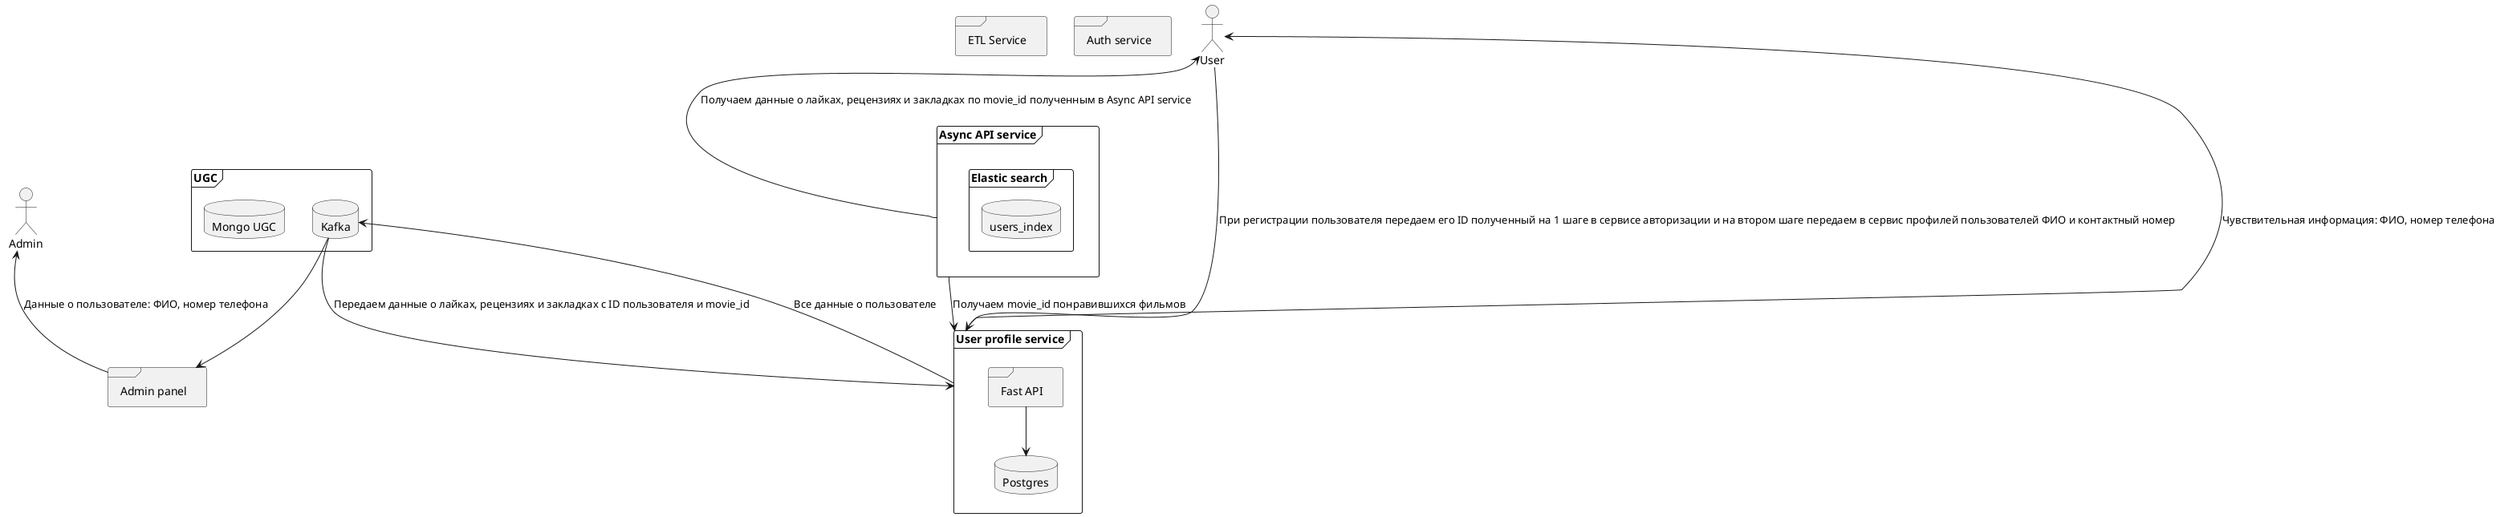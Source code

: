 @startuml
frame "UGC" as ugc_service {
    database "Kafka" as kafka
    database "Mongo UGC" as mongo_ugc
}
frame "Auth service" as auth_service
frame "Async API service" as async_api_service  {
    frame "Elastic search" as es
}

frame "User profile service" as user_profile_service {
    frame "Fast API" as user_profile_api
    database "Postgres" as user_profile_db
}

frame "ETL Service" as etl_service {
    frame "Elastic search" as es {
        database "users_index"
    }
    database "Mongo UGC" as mongo_ugc
}

frame "ETL Service" as etl_service {
    frame "Elastic search" as es {
        database "users_index"
    }
}

frame "Admin panel" as admin_panel

actor "User" as User
actor "Admin" as Admin

User --> user_profile_service : "При регистрации пользователя передаем его ID полученный на 1 шаге в сервисе авторизации и на втором шаге передаем в сервис профилей пользователей ФИО и контактный номер"
kafka --> user_profile_service: "Передаем данные о лайках, рецензиях и закладках с ID пользователя и movie_id"
async_api_service --> user_profile_service: "Получаем movie_id понравившихся фильмов"
user_profile_service --> kafka: "Все данные о пользователе"
kafka --> admin_panel

user_profile_api --> user_profile_db

User <-- user_profile_service: "Чувствительная информация: ФИО, номер телефона"
User <-- async_api_service: "Получаем данные о лайках, рецензиях и закладках по movie_id полученным в Async API service"
Admin <-- admin_panel: "Данные о пользователе: ФИО, номер телефона"

@enduml
